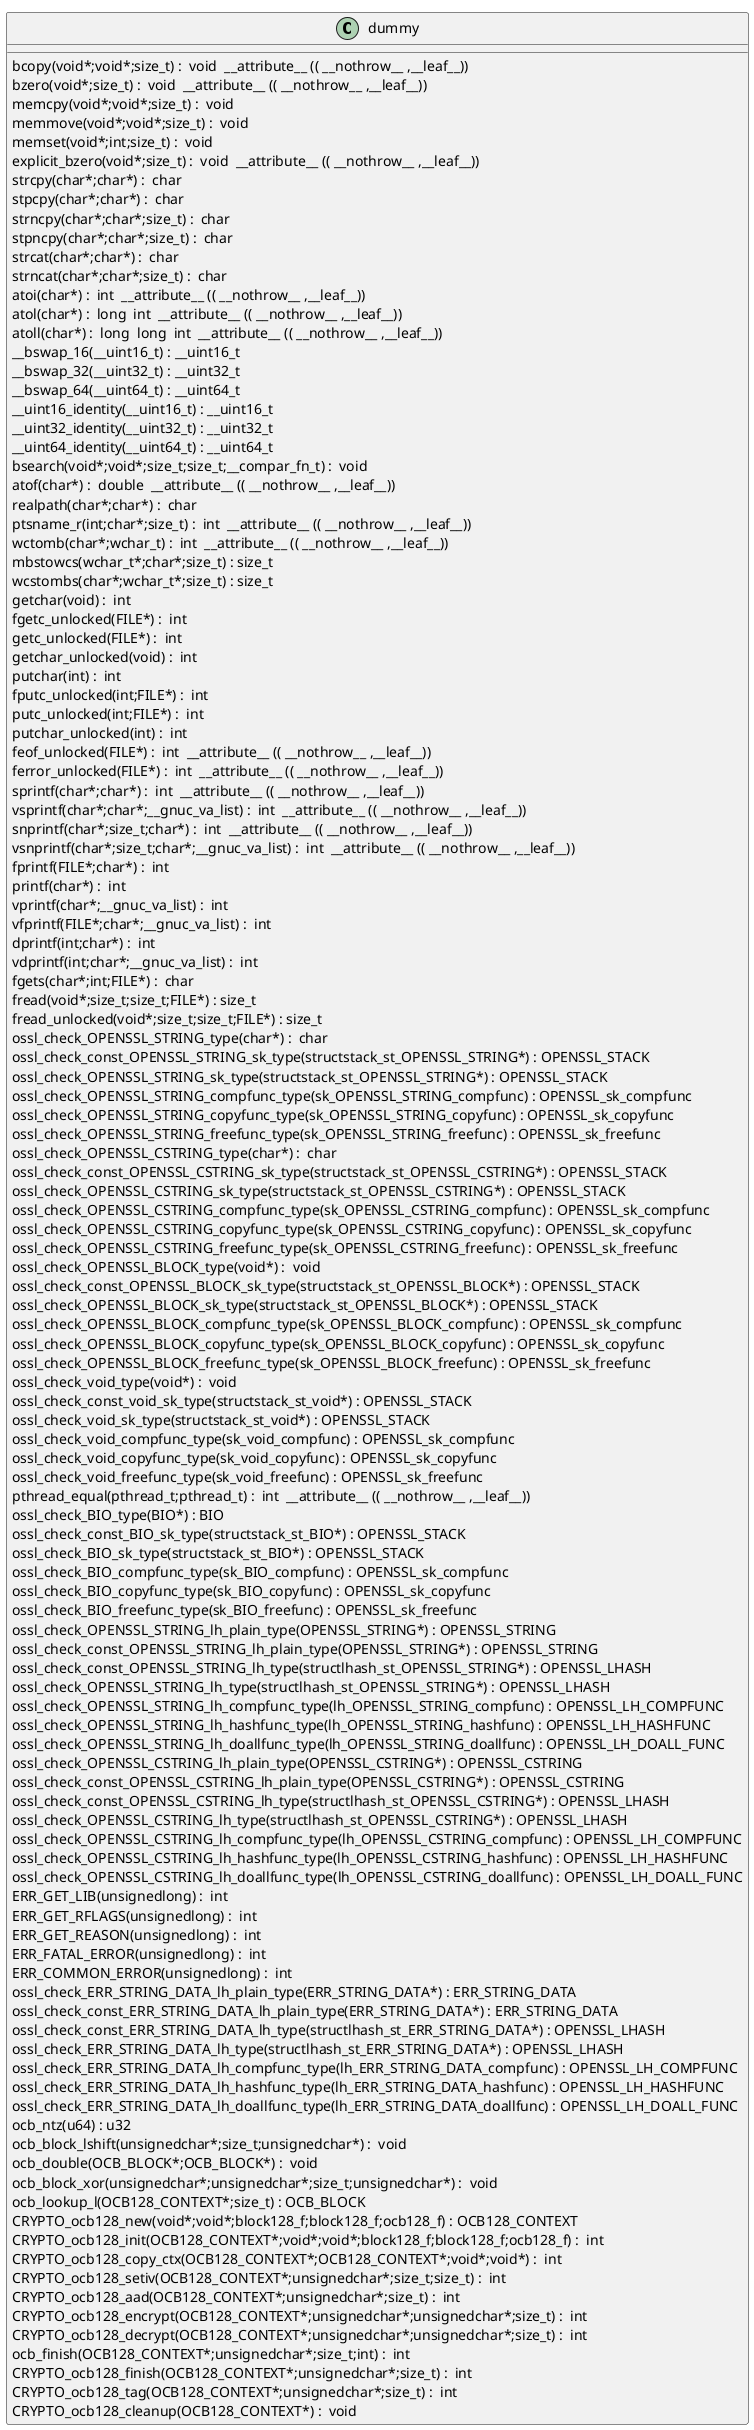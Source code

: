 @startuml
!pragma layout smetana
class dummy {
bcopy(void*;void*;size_t) :  void  __attribute__ (( __nothrow__ ,__leaf__)) [[[./../../.././qc/crypto/modes/ocb128.c.html#298]]]
bzero(void*;size_t) :  void  __attribute__ (( __nothrow__ ,__leaf__)) [[[./../../.././qc/crypto/modes/ocb128.c.html#305]]]
memcpy(void*;void*;size_t) :  void  [[[./../../.././qc/crypto/modes/ocb128.c.html#346]]]
memmove(void*;void*;size_t) :  void  [[[./../../.././qc/crypto/modes/ocb128.c.html#354]]]
memset(void*;int;size_t) :  void  [[[./../../.././qc/crypto/modes/ocb128.c.html#361]]]
explicit_bzero(void*;size_t) :  void  __attribute__ (( __nothrow__ ,__leaf__)) [[[./../../.././qc/crypto/modes/ocb128.c.html#374]]]
strcpy(char*;char*) :  char  [[[./../../.././qc/crypto/modes/ocb128.c.html#381]]]
stpcpy(char*;char*) :  char  [[[./../../.././qc/crypto/modes/ocb128.c.html#388]]]
strncpy(char*;char*;size_t) :  char  [[[./../../.././qc/crypto/modes/ocb128.c.html#396]]]
stpncpy(char*;char*;size_t) :  char  [[[./../../.././qc/crypto/modes/ocb128.c.html#406]]]
strcat(char*;char*) :  char  [[[./../../.././qc/crypto/modes/ocb128.c.html#413]]]
strncat(char*;char*;size_t) :  char  [[[./../../.././qc/crypto/modes/ocb128.c.html#420]]]
atoi(char*) :  int  __attribute__ (( __nothrow__ ,__leaf__)) [[[./../../.././qc/crypto/modes/ocb128.c.html#584]]]
atol(char*) :  long  int  __attribute__ (( __nothrow__ ,__leaf__)) [[[./../../.././qc/crypto/modes/ocb128.c.html#589]]]
atoll(char*) :  long  long  int  __attribute__ (( __nothrow__ ,__leaf__)) [[[./../../.././qc/crypto/modes/ocb128.c.html#596]]]
__bswap_16(__uint16_t) : __uint16_t [[[./../../.././qc/crypto/modes/ocb128.c.html#896]]]
__bswap_32(__uint32_t) : __uint32_t [[[./../../.././qc/crypto/modes/ocb128.c.html#911]]]
__bswap_64(__uint64_t) : __uint64_t [[[./../../.././qc/crypto/modes/ocb128.c.html#921]]]
__uint16_identity(__uint16_t) : __uint16_t [[[./../../.././qc/crypto/modes/ocb128.c.html#933]]]
__uint32_identity(__uint32_t) : __uint32_t [[[./../../.././qc/crypto/modes/ocb128.c.html#939]]]
__uint64_identity(__uint64_t) : __uint64_t [[[./../../.././qc/crypto/modes/ocb128.c.html#945]]]
bsearch(void*;void*;size_t;size_t;__compar_fn_t) :  void  [[[./../../.././qc/crypto/modes/ocb128.c.html#1613]]]
atof(char*) :  double  __attribute__ (( __nothrow__ ,__leaf__)) [[[./../../.././qc/crypto/modes/ocb128.c.html#1]]]
realpath(char*;char*) :  char  [[[./../../.././qc/crypto/modes/ocb128.c.html#1]]]
ptsname_r(int;char*;size_t) :  int  __attribute__ (( __nothrow__ ,__leaf__)) [[[./../../.././qc/crypto/modes/ocb128.c.html#1]]]
wctomb(char*;wchar_t) :  int  __attribute__ (( __nothrow__ ,__leaf__)) [[[./../../.././qc/crypto/modes/ocb128.c.html#1]]]
mbstowcs(wchar_t*;char*;size_t) : size_t [[[./../../.././qc/crypto/modes/ocb128.c.html#1]]]
wcstombs(char*;wchar_t*;size_t) : size_t [[[./../../.././qc/crypto/modes/ocb128.c.html#1]]]
getchar(void) :  int  [[[./../../.././qc/crypto/modes/ocb128.c.html#1]]]
fgetc_unlocked(FILE*) :  int  [[[./../../.././qc/crypto/modes/ocb128.c.html#1]]]
getc_unlocked(FILE*) :  int  [[[./../../.././qc/crypto/modes/ocb128.c.html#1]]]
getchar_unlocked(void) :  int  [[[./../../.././qc/crypto/modes/ocb128.c.html#1]]]
putchar(int) :  int  [[[./../../.././qc/crypto/modes/ocb128.c.html#1]]]
fputc_unlocked(int;FILE*) :  int  [[[./../../.././qc/crypto/modes/ocb128.c.html#1]]]
putc_unlocked(int;FILE*) :  int  [[[./../../.././qc/crypto/modes/ocb128.c.html#1]]]
putchar_unlocked(int) :  int  [[[./../../.././qc/crypto/modes/ocb128.c.html#1]]]
feof_unlocked(FILE*) :  int  __attribute__ (( __nothrow__ ,__leaf__)) [[[./../../.././qc/crypto/modes/ocb128.c.html#1]]]
ferror_unlocked(FILE*) :  int  __attribute__ (( __nothrow__ ,__leaf__)) [[[./../../.././qc/crypto/modes/ocb128.c.html#1]]]
sprintf(char*;char*) :  int  __attribute__ (( __nothrow__ ,__leaf__)) [[[./../../.././qc/crypto/modes/ocb128.c.html#1]]]
vsprintf(char*;char*;__gnuc_va_list) :  int  __attribute__ (( __nothrow__ ,__leaf__)) [[[./../../.././qc/crypto/modes/ocb128.c.html#1]]]
snprintf(char*;size_t;char*) :  int  __attribute__ (( __nothrow__ ,__leaf__)) [[[./../../.././qc/crypto/modes/ocb128.c.html#1]]]
vsnprintf(char*;size_t;char*;__gnuc_va_list) :  int  __attribute__ (( __nothrow__ ,__leaf__)) [[[./../../.././qc/crypto/modes/ocb128.c.html#1]]]
fprintf(FILE*;char*) :  int  [[[./../../.././qc/crypto/modes/ocb128.c.html#1]]]
printf(char*) :  int  [[[./../../.././qc/crypto/modes/ocb128.c.html#1]]]
vprintf(char*;__gnuc_va_list) :  int  [[[./../../.././qc/crypto/modes/ocb128.c.html#1]]]
vfprintf(FILE*;char*;__gnuc_va_list) :  int  [[[./../../.././qc/crypto/modes/ocb128.c.html#1]]]
dprintf(int;char*) :  int  [[[./../../.././qc/crypto/modes/ocb128.c.html#1]]]
vdprintf(int;char*;__gnuc_va_list) :  int  [[[./../../.././qc/crypto/modes/ocb128.c.html#1]]]
fgets(char*;int;FILE*) :  char  [[[./../../.././qc/crypto/modes/ocb128.c.html#1]]]
fread(void*;size_t;size_t;FILE*) : size_t [[[./../../.././qc/crypto/modes/ocb128.c.html#1]]]
fread_unlocked(void*;size_t;size_t;FILE*) : size_t [[[./../../.././qc/crypto/modes/ocb128.c.html#1]]]
ossl_check_OPENSSL_STRING_type(char*) :  char  [[[./../../.././qc/crypto/modes/ocb128.c.html#1]]]
ossl_check_const_OPENSSL_STRING_sk_type(structstack_st_OPENSSL_STRING*) : OPENSSL_STACK [[[./../../.././qc/crypto/modes/ocb128.c.html#1]]]
ossl_check_OPENSSL_STRING_sk_type(structstack_st_OPENSSL_STRING*) : OPENSSL_STACK [[[./../../.././qc/crypto/modes/ocb128.c.html#1]]]
ossl_check_OPENSSL_STRING_compfunc_type(sk_OPENSSL_STRING_compfunc) : OPENSSL_sk_compfunc [[[./../../.././qc/crypto/modes/ocb128.c.html#1]]]
ossl_check_OPENSSL_STRING_copyfunc_type(sk_OPENSSL_STRING_copyfunc) : OPENSSL_sk_copyfunc [[[./../../.././qc/crypto/modes/ocb128.c.html#1]]]
ossl_check_OPENSSL_STRING_freefunc_type(sk_OPENSSL_STRING_freefunc) : OPENSSL_sk_freefunc [[[./../../.././qc/crypto/modes/ocb128.c.html#1]]]
ossl_check_OPENSSL_CSTRING_type(char*) :  char  [[[./../../.././qc/crypto/modes/ocb128.c.html#1]]]
ossl_check_const_OPENSSL_CSTRING_sk_type(structstack_st_OPENSSL_CSTRING*) : OPENSSL_STACK [[[./../../.././qc/crypto/modes/ocb128.c.html#1]]]
ossl_check_OPENSSL_CSTRING_sk_type(structstack_st_OPENSSL_CSTRING*) : OPENSSL_STACK [[[./../../.././qc/crypto/modes/ocb128.c.html#1]]]
ossl_check_OPENSSL_CSTRING_compfunc_type(sk_OPENSSL_CSTRING_compfunc) : OPENSSL_sk_compfunc [[[./../../.././qc/crypto/modes/ocb128.c.html#1]]]
ossl_check_OPENSSL_CSTRING_copyfunc_type(sk_OPENSSL_CSTRING_copyfunc) : OPENSSL_sk_copyfunc [[[./../../.././qc/crypto/modes/ocb128.c.html#1]]]
ossl_check_OPENSSL_CSTRING_freefunc_type(sk_OPENSSL_CSTRING_freefunc) : OPENSSL_sk_freefunc [[[./../../.././qc/crypto/modes/ocb128.c.html#1]]]
ossl_check_OPENSSL_BLOCK_type(void*) :  void  [[[./../../.././qc/crypto/modes/ocb128.c.html#1]]]
ossl_check_const_OPENSSL_BLOCK_sk_type(structstack_st_OPENSSL_BLOCK*) : OPENSSL_STACK [[[./../../.././qc/crypto/modes/ocb128.c.html#1]]]
ossl_check_OPENSSL_BLOCK_sk_type(structstack_st_OPENSSL_BLOCK*) : OPENSSL_STACK [[[./../../.././qc/crypto/modes/ocb128.c.html#1]]]
ossl_check_OPENSSL_BLOCK_compfunc_type(sk_OPENSSL_BLOCK_compfunc) : OPENSSL_sk_compfunc [[[./../../.././qc/crypto/modes/ocb128.c.html#1]]]
ossl_check_OPENSSL_BLOCK_copyfunc_type(sk_OPENSSL_BLOCK_copyfunc) : OPENSSL_sk_copyfunc [[[./../../.././qc/crypto/modes/ocb128.c.html#1]]]
ossl_check_OPENSSL_BLOCK_freefunc_type(sk_OPENSSL_BLOCK_freefunc) : OPENSSL_sk_freefunc [[[./../../.././qc/crypto/modes/ocb128.c.html#1]]]
ossl_check_void_type(void*) :  void  [[[./../../.././qc/crypto/modes/ocb128.c.html#1]]]
ossl_check_const_void_sk_type(structstack_st_void*) : OPENSSL_STACK [[[./../../.././qc/crypto/modes/ocb128.c.html#1]]]
ossl_check_void_sk_type(structstack_st_void*) : OPENSSL_STACK [[[./../../.././qc/crypto/modes/ocb128.c.html#1]]]
ossl_check_void_compfunc_type(sk_void_compfunc) : OPENSSL_sk_compfunc [[[./../../.././qc/crypto/modes/ocb128.c.html#1]]]
ossl_check_void_copyfunc_type(sk_void_copyfunc) : OPENSSL_sk_copyfunc [[[./../../.././qc/crypto/modes/ocb128.c.html#1]]]
ossl_check_void_freefunc_type(sk_void_freefunc) : OPENSSL_sk_freefunc [[[./../../.././qc/crypto/modes/ocb128.c.html#1]]]
pthread_equal(pthread_t;pthread_t) :  int  __attribute__ (( __nothrow__ ,__leaf__)) [[[./../../.././qc/crypto/modes/ocb128.c.html#1]]]
ossl_check_BIO_type(BIO*) : BIO [[[./../../.././qc/crypto/modes/ocb128.c.html#1]]]
ossl_check_const_BIO_sk_type(structstack_st_BIO*) : OPENSSL_STACK [[[./../../.././qc/crypto/modes/ocb128.c.html#1]]]
ossl_check_BIO_sk_type(structstack_st_BIO*) : OPENSSL_STACK [[[./../../.././qc/crypto/modes/ocb128.c.html#1]]]
ossl_check_BIO_compfunc_type(sk_BIO_compfunc) : OPENSSL_sk_compfunc [[[./../../.././qc/crypto/modes/ocb128.c.html#1]]]
ossl_check_BIO_copyfunc_type(sk_BIO_copyfunc) : OPENSSL_sk_copyfunc [[[./../../.././qc/crypto/modes/ocb128.c.html#1]]]
ossl_check_BIO_freefunc_type(sk_BIO_freefunc) : OPENSSL_sk_freefunc [[[./../../.././qc/crypto/modes/ocb128.c.html#1]]]
ossl_check_OPENSSL_STRING_lh_plain_type(OPENSSL_STRING*) : OPENSSL_STRING [[[./../../.././qc/crypto/modes/ocb128.c.html#1]]]
ossl_check_const_OPENSSL_STRING_lh_plain_type(OPENSSL_STRING*) : OPENSSL_STRING [[[./../../.././qc/crypto/modes/ocb128.c.html#1]]]
ossl_check_const_OPENSSL_STRING_lh_type(structlhash_st_OPENSSL_STRING*) : OPENSSL_LHASH [[[./../../.././qc/crypto/modes/ocb128.c.html#1]]]
ossl_check_OPENSSL_STRING_lh_type(structlhash_st_OPENSSL_STRING*) : OPENSSL_LHASH [[[./../../.././qc/crypto/modes/ocb128.c.html#1]]]
ossl_check_OPENSSL_STRING_lh_compfunc_type(lh_OPENSSL_STRING_compfunc) : OPENSSL_LH_COMPFUNC [[[./../../.././qc/crypto/modes/ocb128.c.html#1]]]
ossl_check_OPENSSL_STRING_lh_hashfunc_type(lh_OPENSSL_STRING_hashfunc) : OPENSSL_LH_HASHFUNC [[[./../../.././qc/crypto/modes/ocb128.c.html#1]]]
ossl_check_OPENSSL_STRING_lh_doallfunc_type(lh_OPENSSL_STRING_doallfunc) : OPENSSL_LH_DOALL_FUNC [[[./../../.././qc/crypto/modes/ocb128.c.html#1]]]
ossl_check_OPENSSL_CSTRING_lh_plain_type(OPENSSL_CSTRING*) : OPENSSL_CSTRING [[[./../../.././qc/crypto/modes/ocb128.c.html#1]]]
ossl_check_const_OPENSSL_CSTRING_lh_plain_type(OPENSSL_CSTRING*) : OPENSSL_CSTRING [[[./../../.././qc/crypto/modes/ocb128.c.html#1]]]
ossl_check_const_OPENSSL_CSTRING_lh_type(structlhash_st_OPENSSL_CSTRING*) : OPENSSL_LHASH [[[./../../.././qc/crypto/modes/ocb128.c.html#1]]]
ossl_check_OPENSSL_CSTRING_lh_type(structlhash_st_OPENSSL_CSTRING*) : OPENSSL_LHASH [[[./../../.././qc/crypto/modes/ocb128.c.html#1]]]
ossl_check_OPENSSL_CSTRING_lh_compfunc_type(lh_OPENSSL_CSTRING_compfunc) : OPENSSL_LH_COMPFUNC [[[./../../.././qc/crypto/modes/ocb128.c.html#1]]]
ossl_check_OPENSSL_CSTRING_lh_hashfunc_type(lh_OPENSSL_CSTRING_hashfunc) : OPENSSL_LH_HASHFUNC [[[./../../.././qc/crypto/modes/ocb128.c.html#1]]]
ossl_check_OPENSSL_CSTRING_lh_doallfunc_type(lh_OPENSSL_CSTRING_doallfunc) : OPENSSL_LH_DOALL_FUNC [[[./../../.././qc/crypto/modes/ocb128.c.html#1]]]
ERR_GET_LIB(unsignedlong) :  int  [[[./../../.././qc/crypto/modes/ocb128.c.html#1]]]
ERR_GET_RFLAGS(unsignedlong) :  int  [[[./../../.././qc/crypto/modes/ocb128.c.html#1]]]
ERR_GET_REASON(unsignedlong) :  int  [[[./../../.././qc/crypto/modes/ocb128.c.html#1]]]
ERR_FATAL_ERROR(unsignedlong) :  int  [[[./../../.././qc/crypto/modes/ocb128.c.html#1]]]
ERR_COMMON_ERROR(unsignedlong) :  int  [[[./../../.././qc/crypto/modes/ocb128.c.html#1]]]
ossl_check_ERR_STRING_DATA_lh_plain_type(ERR_STRING_DATA*) : ERR_STRING_DATA [[[./../../.././qc/crypto/modes/ocb128.c.html#1]]]
ossl_check_const_ERR_STRING_DATA_lh_plain_type(ERR_STRING_DATA*) : ERR_STRING_DATA [[[./../../.././qc/crypto/modes/ocb128.c.html#1]]]
ossl_check_const_ERR_STRING_DATA_lh_type(structlhash_st_ERR_STRING_DATA*) : OPENSSL_LHASH [[[./../../.././qc/crypto/modes/ocb128.c.html#1]]]
ossl_check_ERR_STRING_DATA_lh_type(structlhash_st_ERR_STRING_DATA*) : OPENSSL_LHASH [[[./../../.././qc/crypto/modes/ocb128.c.html#1]]]
ossl_check_ERR_STRING_DATA_lh_compfunc_type(lh_ERR_STRING_DATA_compfunc) : OPENSSL_LH_COMPFUNC [[[./../../.././qc/crypto/modes/ocb128.c.html#1]]]
ossl_check_ERR_STRING_DATA_lh_hashfunc_type(lh_ERR_STRING_DATA_hashfunc) : OPENSSL_LH_HASHFUNC [[[./../../.././qc/crypto/modes/ocb128.c.html#1]]]
ossl_check_ERR_STRING_DATA_lh_doallfunc_type(lh_ERR_STRING_DATA_doallfunc) : OPENSSL_LH_DOALL_FUNC [[[./../../.././qc/crypto/modes/ocb128.c.html#1]]]
ocb_ntz(u64) : u32 [[[./../../.././qc/crypto/modes/ocb128.c.html#1]]]
ocb_block_lshift(unsignedchar*;size_t;unsignedchar*) :  void  [[[./../../.././qc/crypto/modes/ocb128.c.html#1]]]
ocb_double(OCB_BLOCK*;OCB_BLOCK*) :  void  [[[./../../.././qc/crypto/modes/ocb128.c.html#1]]]
ocb_block_xor(unsignedchar*;unsignedchar*;size_t;unsignedchar*) :  void  [[[./../../.././qc/crypto/modes/ocb128.c.html#1]]]
ocb_lookup_l(OCB128_CONTEXT*;size_t) : OCB_BLOCK [[[./../../.././qc/crypto/modes/ocb128.c.html#1]]]
CRYPTO_ocb128_new(void*;void*;block128_f;block128_f;ocb128_f) : OCB128_CONTEXT [[[./../../.././qc/crypto/modes/ocb128.c.html#1]]]
CRYPTO_ocb128_init(OCB128_CONTEXT*;void*;void*;block128_f;block128_f;ocb128_f) :  int  [[[./../../.././qc/crypto/modes/ocb128.c.html#1]]]
CRYPTO_ocb128_copy_ctx(OCB128_CONTEXT*;OCB128_CONTEXT*;void*;void*) :  int  [[[./../../.././qc/crypto/modes/ocb128.c.html#1]]]
CRYPTO_ocb128_setiv(OCB128_CONTEXT*;unsignedchar*;size_t;size_t) :  int  [[[./../../.././qc/crypto/modes/ocb128.c.html#1]]]
CRYPTO_ocb128_aad(OCB128_CONTEXT*;unsignedchar*;size_t) :  int  [[[./../../.././qc/crypto/modes/ocb128.c.html#1]]]
CRYPTO_ocb128_encrypt(OCB128_CONTEXT*;unsignedchar*;unsignedchar*;size_t) :  int  [[[./../../.././qc/crypto/modes/ocb128.c.html#1]]]
CRYPTO_ocb128_decrypt(OCB128_CONTEXT*;unsignedchar*;unsignedchar*;size_t) :  int  [[[./../../.././qc/crypto/modes/ocb128.c.html#1]]]
ocb_finish(OCB128_CONTEXT*;unsignedchar*;size_t;int) :  int  [[[./../../.././qc/crypto/modes/ocb128.c.html#1]]]
CRYPTO_ocb128_finish(OCB128_CONTEXT*;unsignedchar*;size_t) :  int  [[[./../../.././qc/crypto/modes/ocb128.c.html#1]]]
CRYPTO_ocb128_tag(OCB128_CONTEXT*;unsignedchar*;size_t) :  int  [[[./../../.././qc/crypto/modes/ocb128.c.html#1]]]
CRYPTO_ocb128_cleanup(OCB128_CONTEXT*) :  void  [[[./../../.././qc/crypto/modes/ocb128.c.html#1]]]
} 
@enduml
